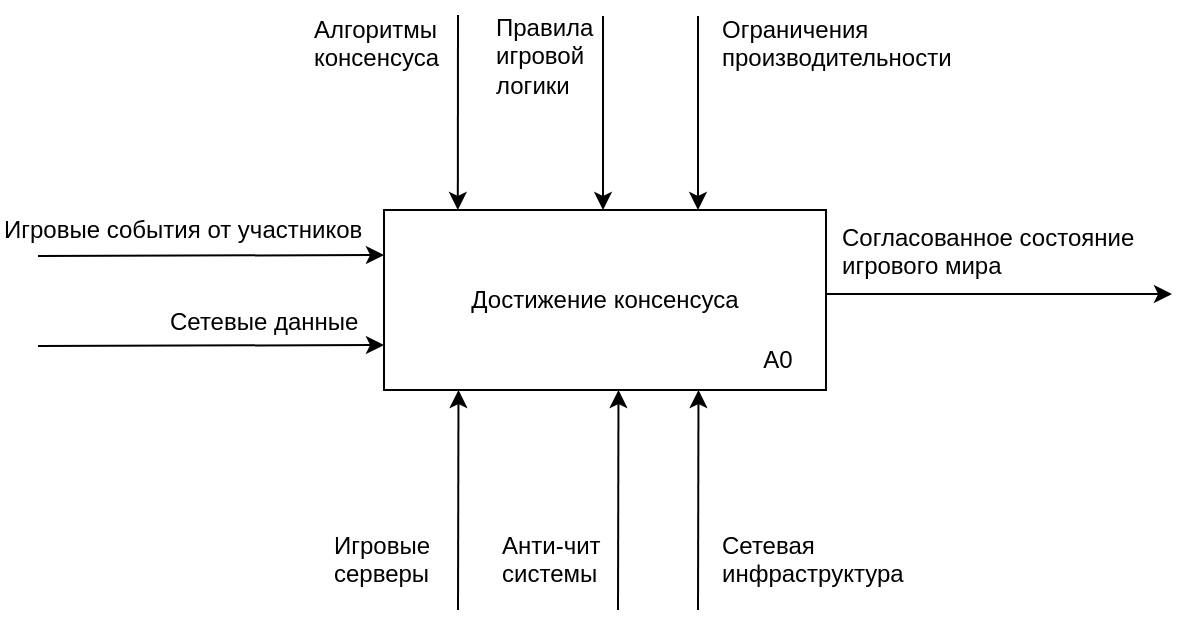 <mxfile version="25.0.2">
  <diagram name="Page-1" id="-C00xVS-Ebd1dBzjBXw8">
    <mxGraphModel dx="1050" dy="725" grid="1" gridSize="10" guides="1" tooltips="1" connect="1" arrows="1" fold="1" page="1" pageScale="1" pageWidth="827" pageHeight="1169" math="0" shadow="0">
      <root>
        <mxCell id="0" />
        <mxCell id="1" parent="0" />
        <mxCell id="khj1jPKUxJD5TkWwg72f-1" value="Достижение консенсуса" style="rounded=0;whiteSpace=wrap;html=1;" vertex="1" parent="1">
          <mxGeometry x="303" y="240" width="221" height="90" as="geometry" />
        </mxCell>
        <mxCell id="khj1jPKUxJD5TkWwg72f-2" value="A0" style="text;html=1;align=center;verticalAlign=middle;whiteSpace=wrap;rounded=0;" vertex="1" parent="1">
          <mxGeometry x="470" y="300" width="60" height="30" as="geometry" />
        </mxCell>
        <mxCell id="khj1jPKUxJD5TkWwg72f-4" value="" style="endArrow=classic;html=1;rounded=0;entryX=0;entryY=0.25;entryDx=0;entryDy=0;" edge="1" parent="1" target="khj1jPKUxJD5TkWwg72f-1">
          <mxGeometry width="50" height="50" relative="1" as="geometry">
            <mxPoint x="130" y="263" as="sourcePoint" />
            <mxPoint x="440" y="350" as="targetPoint" />
          </mxGeometry>
        </mxCell>
        <mxCell id="khj1jPKUxJD5TkWwg72f-5" value="Игровые события от участников" style="text;whiteSpace=wrap;html=1;" vertex="1" parent="1">
          <mxGeometry x="111" y="236" width="210" height="40" as="geometry" />
        </mxCell>
        <mxCell id="khj1jPKUxJD5TkWwg72f-10" value="" style="endArrow=classic;html=1;rounded=0;entryX=0;entryY=0.75;entryDx=0;entryDy=0;" edge="1" parent="1" target="khj1jPKUxJD5TkWwg72f-1">
          <mxGeometry width="50" height="50" relative="1" as="geometry">
            <mxPoint x="130" y="308" as="sourcePoint" />
            <mxPoint x="440" y="350" as="targetPoint" />
          </mxGeometry>
        </mxCell>
        <mxCell id="khj1jPKUxJD5TkWwg72f-11" value="Сетевые данные" style="text;whiteSpace=wrap;html=1;" vertex="1" parent="1">
          <mxGeometry x="194" y="282" width="130" height="40" as="geometry" />
        </mxCell>
        <mxCell id="khj1jPKUxJD5TkWwg72f-12" value="" style="endArrow=classic;html=1;rounded=0;entryX=0;entryY=0.75;entryDx=0;entryDy=0;" edge="1" parent="1">
          <mxGeometry width="50" height="50" relative="1" as="geometry">
            <mxPoint x="524" y="282" as="sourcePoint" />
            <mxPoint x="697" y="282" as="targetPoint" />
          </mxGeometry>
        </mxCell>
        <mxCell id="khj1jPKUxJD5TkWwg72f-13" value="Согласованное состояние игрового мира" style="text;whiteSpace=wrap;html=1;" vertex="1" parent="1">
          <mxGeometry x="530" y="240" width="162" height="40" as="geometry" />
        </mxCell>
        <mxCell id="khj1jPKUxJD5TkWwg72f-14" value="" style="endArrow=classic;html=1;rounded=0;entryX=0.167;entryY=-0.028;entryDx=0;entryDy=0;entryPerimeter=0;" edge="1" parent="1">
          <mxGeometry width="50" height="50" relative="1" as="geometry">
            <mxPoint x="340" y="142.52" as="sourcePoint" />
            <mxPoint x="339.907" y="240.0" as="targetPoint" />
          </mxGeometry>
        </mxCell>
        <mxCell id="khj1jPKUxJD5TkWwg72f-15" value="Алгоритмы консенсуса" style="text;whiteSpace=wrap;html=1;" vertex="1" parent="1">
          <mxGeometry x="266" y="136" width="90" height="40" as="geometry" />
        </mxCell>
        <mxCell id="khj1jPKUxJD5TkWwg72f-16" value="" style="endArrow=classic;html=1;rounded=0;entryX=0.167;entryY=-0.028;entryDx=0;entryDy=0;entryPerimeter=0;" edge="1" parent="1">
          <mxGeometry width="50" height="50" relative="1" as="geometry">
            <mxPoint x="412.5" y="143" as="sourcePoint" />
            <mxPoint x="412.5" y="240" as="targetPoint" />
          </mxGeometry>
        </mxCell>
        <mxCell id="khj1jPKUxJD5TkWwg72f-17" value="Правила игровой логики" style="text;whiteSpace=wrap;html=1;" vertex="1" parent="1">
          <mxGeometry x="357" y="135" width="70" height="40" as="geometry" />
        </mxCell>
        <mxCell id="khj1jPKUxJD5TkWwg72f-18" value="" style="endArrow=classic;html=1;rounded=0;entryX=0.167;entryY=-0.028;entryDx=0;entryDy=0;entryPerimeter=0;" edge="1" parent="1">
          <mxGeometry width="50" height="50" relative="1" as="geometry">
            <mxPoint x="460" y="143" as="sourcePoint" />
            <mxPoint x="460" y="240" as="targetPoint" />
          </mxGeometry>
        </mxCell>
        <mxCell id="khj1jPKUxJD5TkWwg72f-19" value="Ограничения производительности" style="text;whiteSpace=wrap;html=1;" vertex="1" parent="1">
          <mxGeometry x="470" y="136" width="140" height="40" as="geometry" />
        </mxCell>
        <mxCell id="khj1jPKUxJD5TkWwg72f-20" value="" style="endArrow=classic;html=1;rounded=0;entryX=0.25;entryY=1;entryDx=0;entryDy=0;" edge="1" parent="1">
          <mxGeometry width="50" height="50" relative="1" as="geometry">
            <mxPoint x="340" y="440" as="sourcePoint" />
            <mxPoint x="340.25" y="330" as="targetPoint" />
          </mxGeometry>
        </mxCell>
        <mxCell id="khj1jPKUxJD5TkWwg72f-21" value="Игровые серверы" style="text;whiteSpace=wrap;html=1;" vertex="1" parent="1">
          <mxGeometry x="276" y="394" width="70" height="40" as="geometry" />
        </mxCell>
        <mxCell id="khj1jPKUxJD5TkWwg72f-22" value="" style="endArrow=classic;html=1;rounded=0;entryX=0.25;entryY=1;entryDx=0;entryDy=0;" edge="1" parent="1">
          <mxGeometry width="50" height="50" relative="1" as="geometry">
            <mxPoint x="420" y="440" as="sourcePoint" />
            <mxPoint x="420.25" y="330" as="targetPoint" />
          </mxGeometry>
        </mxCell>
        <mxCell id="khj1jPKUxJD5TkWwg72f-23" value="Сетевая инфраструктура" style="text;whiteSpace=wrap;html=1;" vertex="1" parent="1">
          <mxGeometry x="470" y="394" width="90" height="40" as="geometry" />
        </mxCell>
        <mxCell id="khj1jPKUxJD5TkWwg72f-24" value="" style="endArrow=classic;html=1;rounded=0;entryX=0.25;entryY=1;entryDx=0;entryDy=0;" edge="1" parent="1">
          <mxGeometry width="50" height="50" relative="1" as="geometry">
            <mxPoint x="460" y="440" as="sourcePoint" />
            <mxPoint x="460.25" y="330" as="targetPoint" />
          </mxGeometry>
        </mxCell>
        <mxCell id="khj1jPKUxJD5TkWwg72f-25" value="Анти-чит системы" style="text;whiteSpace=wrap;html=1;" vertex="1" parent="1">
          <mxGeometry x="360" y="394" width="80" height="40" as="geometry" />
        </mxCell>
      </root>
    </mxGraphModel>
  </diagram>
</mxfile>

